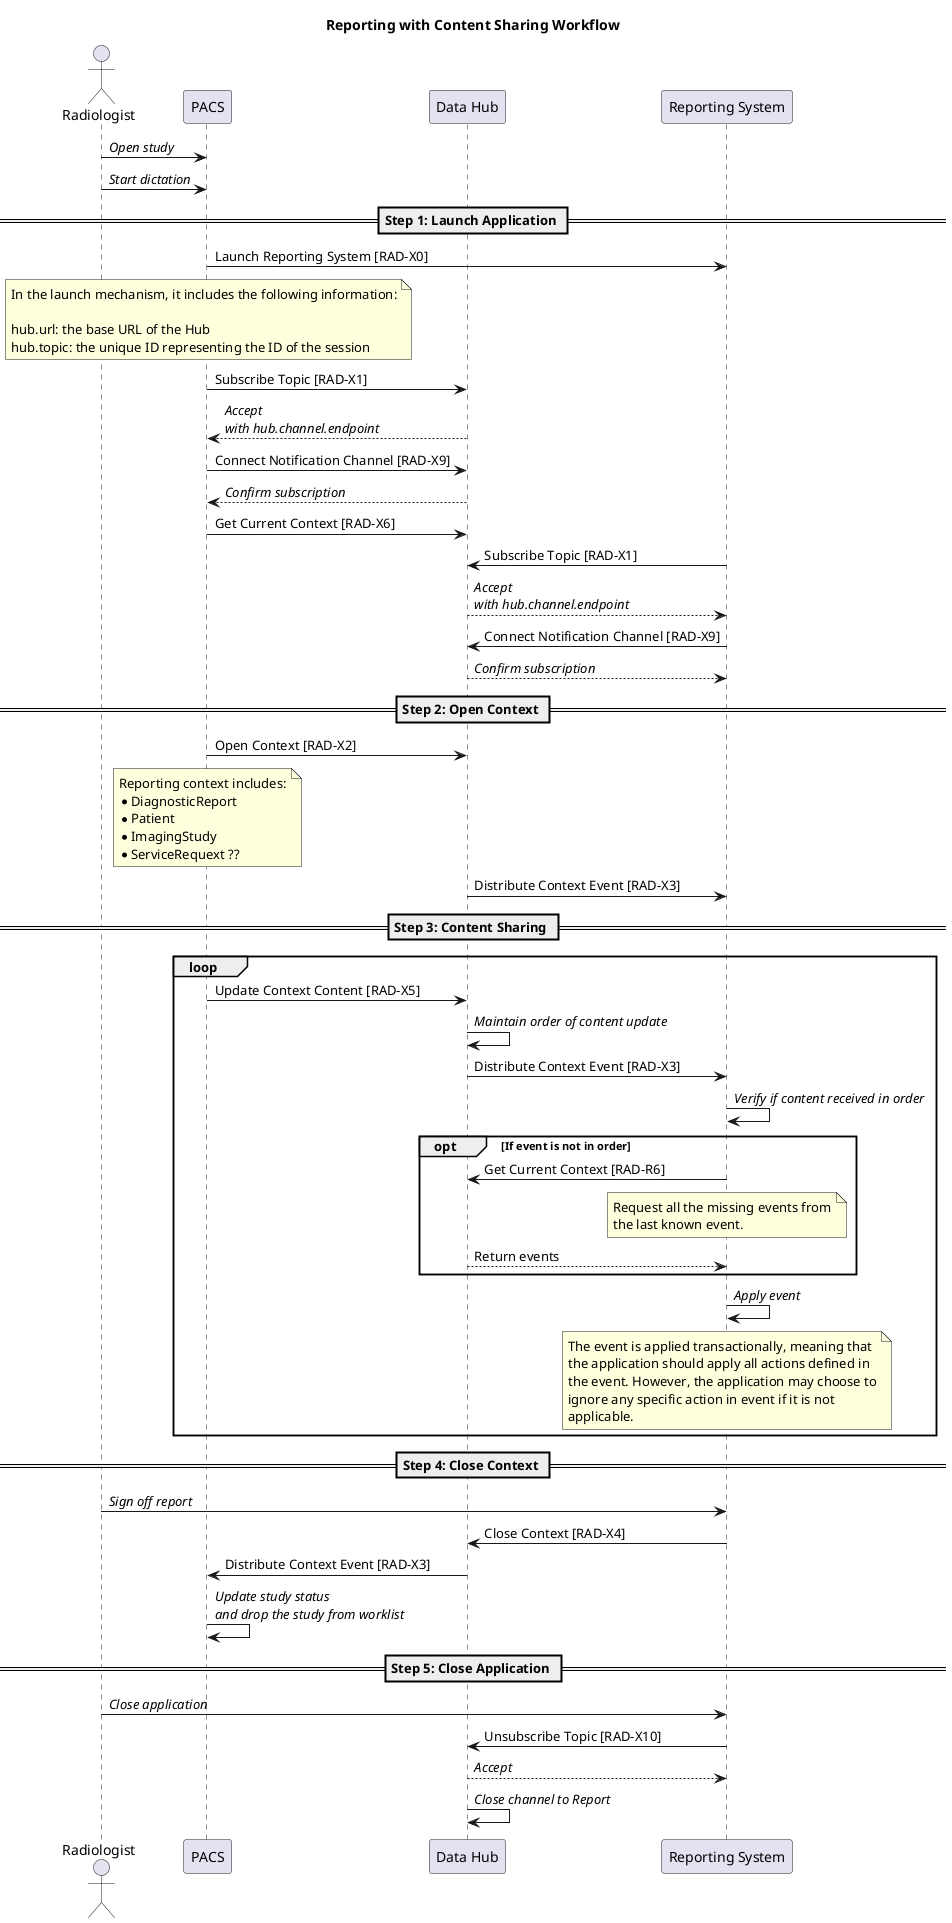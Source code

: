 @startuml reporting_with_content_sharing

title Reporting with Content Sharing Workflow

actor Radiologist
participant "PACS" as PACS
participant "Data Hub" as Hub
participant "Reporting System" as Report

Radiologist->PACS: //Open study//
Radiologist->PACS: //Start dictation//

== Step 1: Launch Application ==

PACS->Report: Launch Reporting System [RAD-X0]
note over PACS
In the launch mechanism, it includes the following information:

hub.url: the base URL of the Hub
hub.topic: the unique ID representing the ID of the session
end note

PACS->Hub: Subscribe Topic [RAD-X1]
Hub-->PACS: //Accept//\n//with hub.channel.endpoint//
PACS->Hub: Connect Notification Channel [RAD-X9]
Hub-->PACS: //Confirm subscription//
PACS->Hub: Get Current Context [RAD-X6]

Report->Hub: Subscribe Topic [RAD-X1]
Hub-->Report: //Accept//\n//with hub.channel.endpoint//
Report->Hub: Connect Notification Channel [RAD-X9]
Hub-->Report: //Confirm subscription//

== Step 2: Open Context ==

PACS->Hub: Open Context [RAD-X2]
note over PACS
Reporting context includes:
* DiagnosticReport
* Patient
* ImagingStudy
* ServiceRequext ??
end note

Hub->Report: Distribute Context Event [RAD-X3]

== Step 3: Content Sharing ==

loop
PACS->Hub: Update Context Content [RAD-X5]
Hub->Hub: //Maintain order of content update//
Hub->Report: Distribute Context Event [RAD-X3]
Report->Report: //Verify if content received in order//

    opt If event is not in order
    Report->Hub: Get Current Context [RAD-R6]
    note over Report
    Request all the missing events from
    the last known event.
    end note
    Hub-->Report: Return events
    end opt

Report->Report: //Apply event//
note over Report
The event is applied transactionally, meaning that
the application should apply all actions defined in
the event. However, the application may choose to
ignore any specific action in event if it is not
applicable.
end note
end loop

== Step 4: Close Context ==

Radiologist->Report: //Sign off report//
Report->Hub: Close Context [RAD-X4]
Hub->PACS: Distribute Context Event [RAD-X3]

PACS->PACS: //Update study status//\n//and drop the study from worklist//

== Step 5: Close Application ==

Radiologist->Report: //Close application//

Report->Hub: Unsubscribe Topic [RAD-X10]
Hub-->Report: //Accept//
Hub->Hub: //Close channel to Report//

@enduml